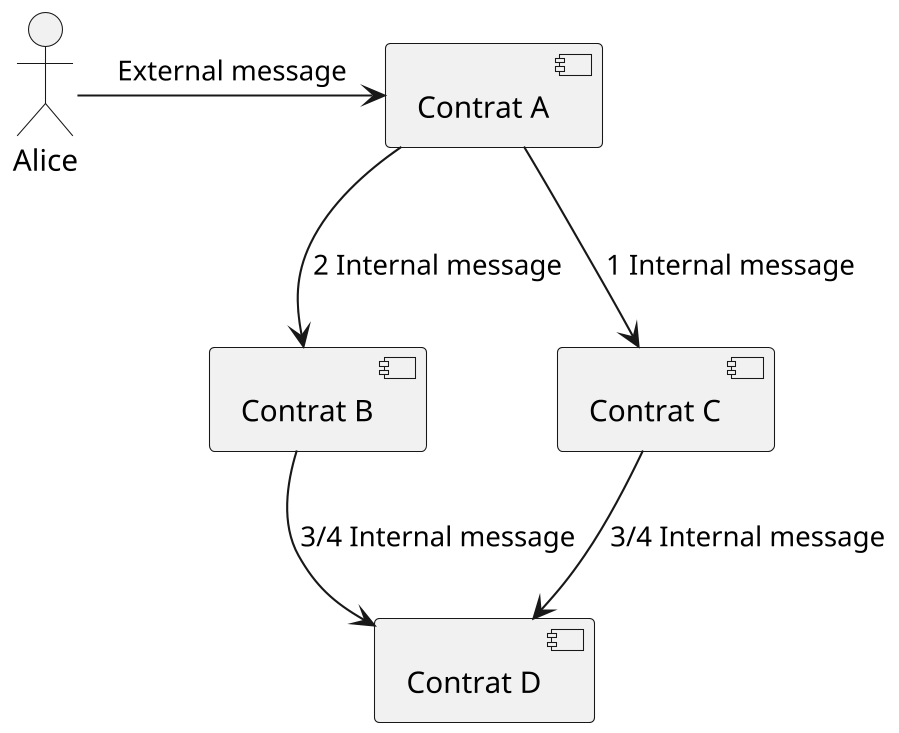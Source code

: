@startuml
skinparam shadowing false
scale 900 width

actor Alice

"Contrat A" as [A]
"Contrat B" as [B]
"Contrat C" as [C]
"Contrat D" as [D]

Alice -> A: External message
A --> C: 1 Internal message
A --> B: 2 Internal message
C --> D: 3/4 Internal message
B --> D: 3/4 Internal message
@enduml

